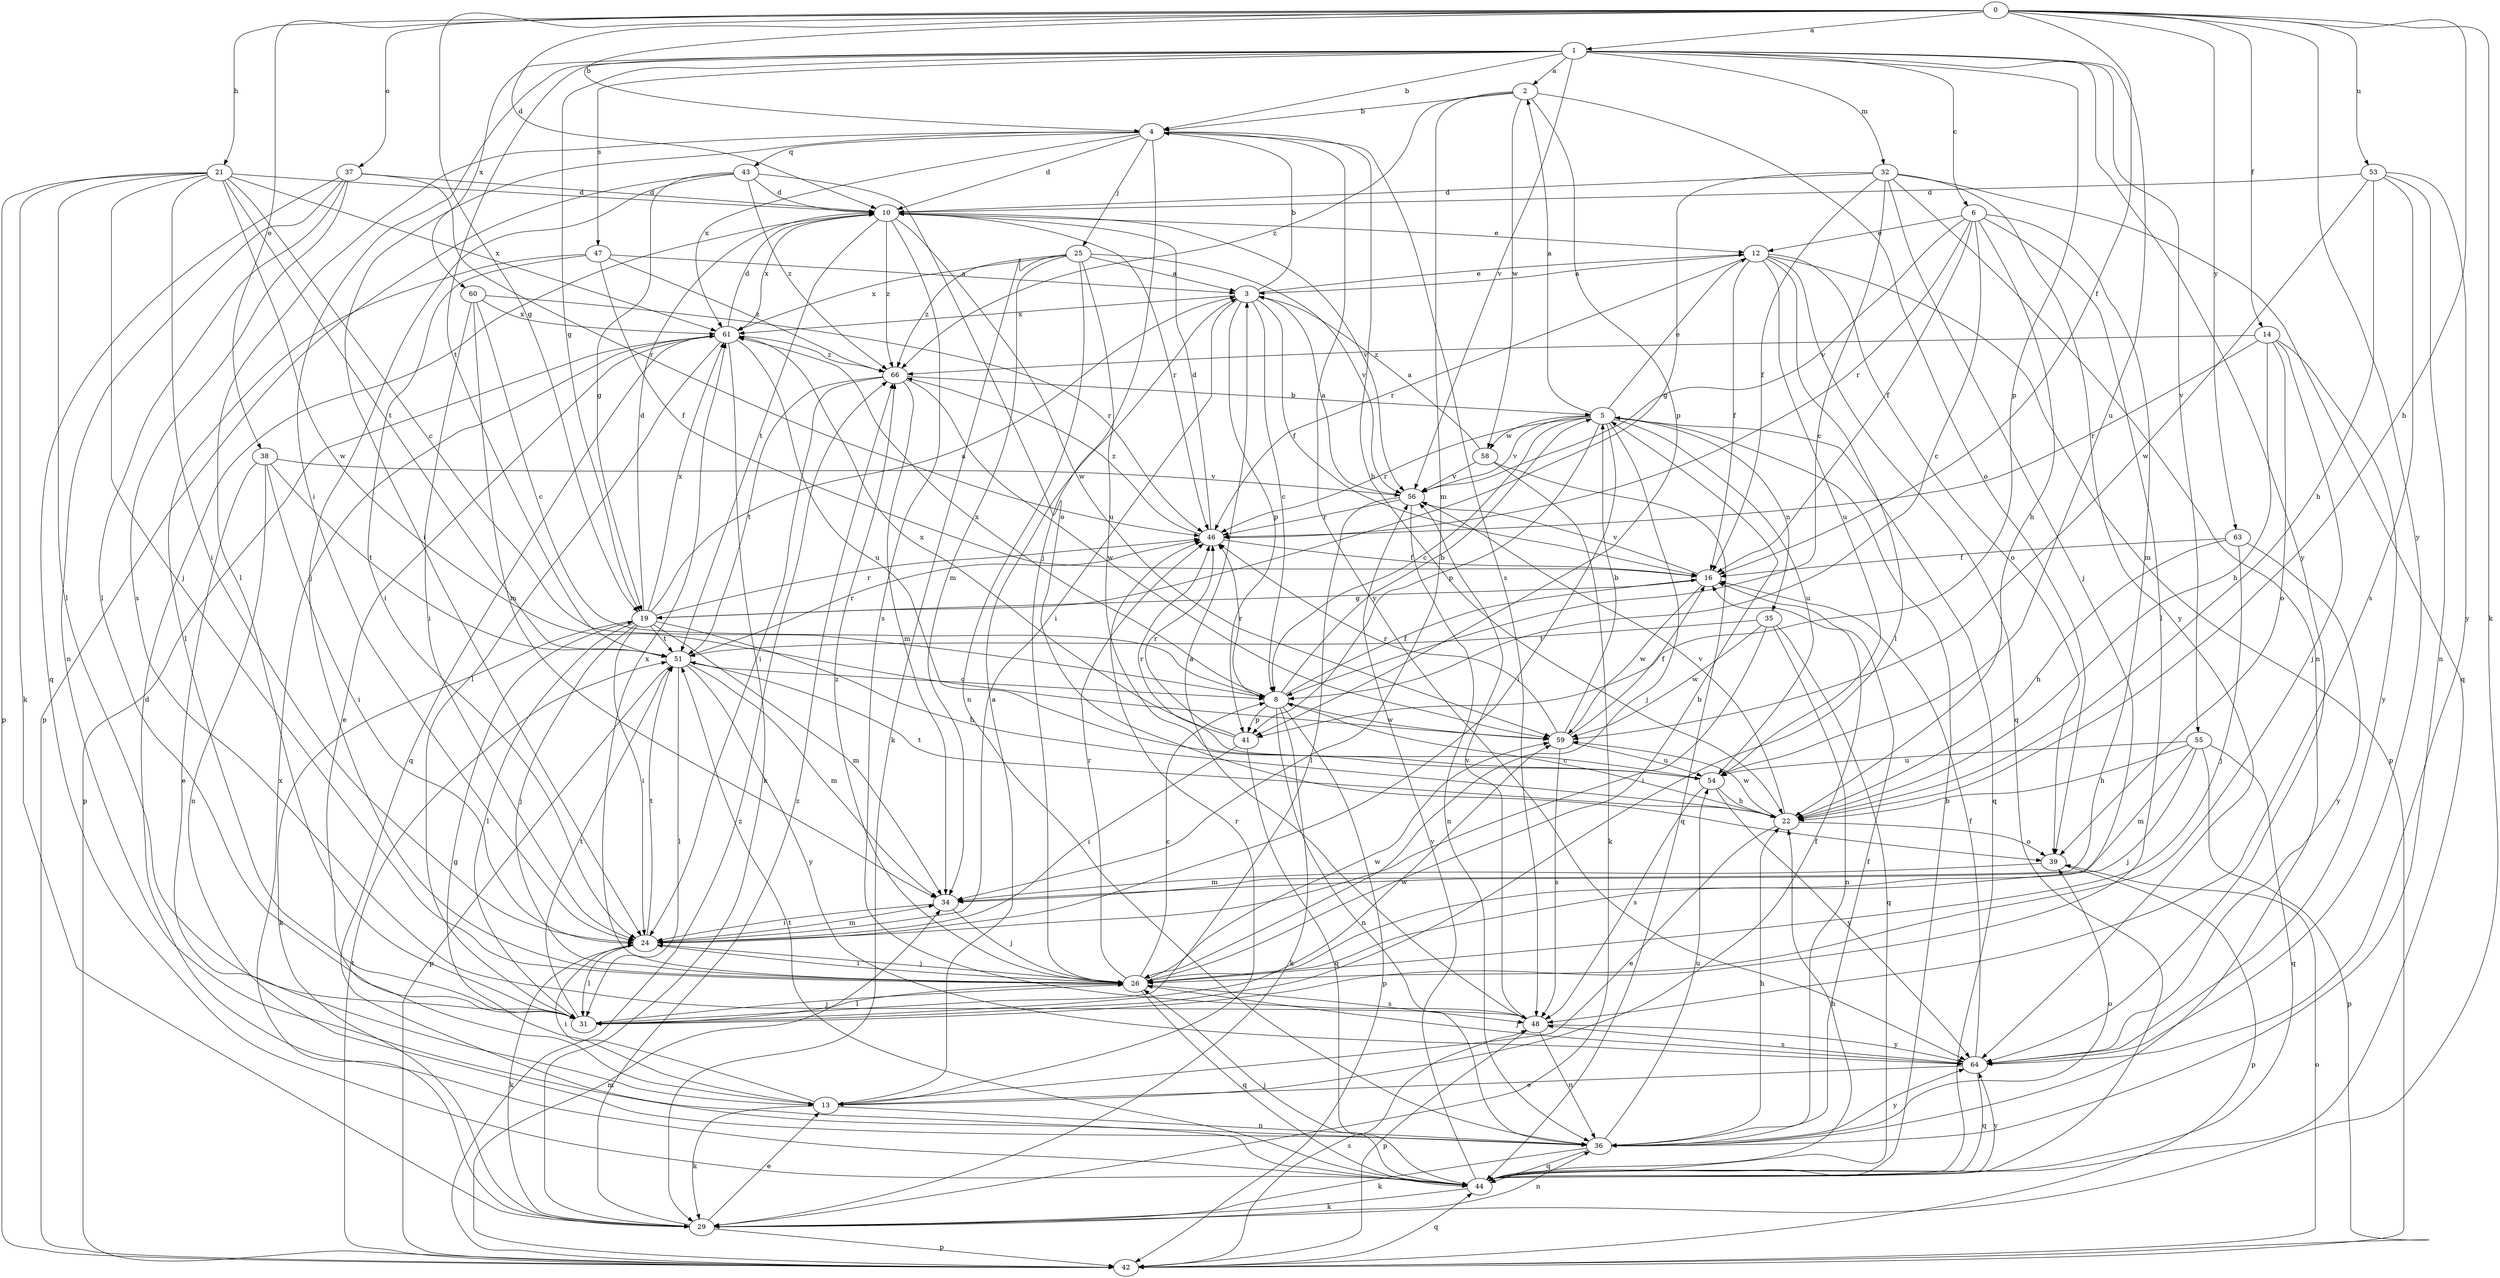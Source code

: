 strict digraph  {
0;
1;
2;
3;
4;
5;
6;
8;
10;
12;
13;
14;
16;
19;
21;
22;
24;
25;
26;
29;
31;
32;
34;
35;
36;
37;
38;
39;
41;
42;
43;
44;
46;
47;
48;
51;
53;
54;
55;
56;
58;
59;
60;
61;
63;
64;
66;
0 -> 1  [label=a];
0 -> 4  [label=b];
0 -> 10  [label=d];
0 -> 14  [label=f];
0 -> 16  [label=f];
0 -> 19  [label=g];
0 -> 21  [label=h];
0 -> 22  [label=h];
0 -> 29  [label=k];
0 -> 37  [label=o];
0 -> 38  [label=o];
0 -> 53  [label=u];
0 -> 63  [label=y];
0 -> 64  [label=y];
1 -> 2  [label=a];
1 -> 4  [label=b];
1 -> 6  [label=c];
1 -> 19  [label=g];
1 -> 24  [label=i];
1 -> 32  [label=m];
1 -> 41  [label=p];
1 -> 47  [label=s];
1 -> 51  [label=t];
1 -> 54  [label=u];
1 -> 55  [label=v];
1 -> 56  [label=v];
1 -> 60  [label=x];
1 -> 64  [label=y];
2 -> 4  [label=b];
2 -> 34  [label=m];
2 -> 39  [label=o];
2 -> 41  [label=p];
2 -> 58  [label=w];
2 -> 66  [label=z];
3 -> 4  [label=b];
3 -> 8  [label=c];
3 -> 12  [label=e];
3 -> 16  [label=f];
3 -> 24  [label=i];
3 -> 41  [label=p];
3 -> 61  [label=x];
4 -> 10  [label=d];
4 -> 22  [label=h];
4 -> 24  [label=i];
4 -> 25  [label=j];
4 -> 26  [label=j];
4 -> 31  [label=l];
4 -> 43  [label=q];
4 -> 48  [label=s];
4 -> 61  [label=x];
4 -> 64  [label=y];
5 -> 2  [label=a];
5 -> 8  [label=c];
5 -> 12  [label=e];
5 -> 24  [label=i];
5 -> 26  [label=j];
5 -> 35  [label=n];
5 -> 41  [label=p];
5 -> 44  [label=q];
5 -> 46  [label=r];
5 -> 54  [label=u];
5 -> 56  [label=v];
5 -> 58  [label=w];
6 -> 8  [label=c];
6 -> 12  [label=e];
6 -> 16  [label=f];
6 -> 22  [label=h];
6 -> 31  [label=l];
6 -> 34  [label=m];
6 -> 46  [label=r];
6 -> 56  [label=v];
8 -> 5  [label=b];
8 -> 16  [label=f];
8 -> 29  [label=k];
8 -> 36  [label=n];
8 -> 41  [label=p];
8 -> 42  [label=p];
8 -> 46  [label=r];
8 -> 59  [label=w];
8 -> 61  [label=x];
10 -> 12  [label=e];
10 -> 46  [label=r];
10 -> 48  [label=s];
10 -> 51  [label=t];
10 -> 56  [label=v];
10 -> 59  [label=w];
10 -> 61  [label=x];
10 -> 66  [label=z];
12 -> 3  [label=a];
12 -> 16  [label=f];
12 -> 31  [label=l];
12 -> 39  [label=o];
12 -> 42  [label=p];
12 -> 44  [label=q];
12 -> 46  [label=r];
12 -> 54  [label=u];
13 -> 3  [label=a];
13 -> 16  [label=f];
13 -> 19  [label=g];
13 -> 24  [label=i];
13 -> 29  [label=k];
13 -> 36  [label=n];
13 -> 46  [label=r];
14 -> 22  [label=h];
14 -> 26  [label=j];
14 -> 39  [label=o];
14 -> 46  [label=r];
14 -> 64  [label=y];
14 -> 66  [label=z];
16 -> 19  [label=g];
16 -> 56  [label=v];
16 -> 59  [label=w];
19 -> 3  [label=a];
19 -> 10  [label=d];
19 -> 22  [label=h];
19 -> 24  [label=i];
19 -> 26  [label=j];
19 -> 29  [label=k];
19 -> 31  [label=l];
19 -> 34  [label=m];
19 -> 46  [label=r];
19 -> 51  [label=t];
19 -> 61  [label=x];
21 -> 8  [label=c];
21 -> 10  [label=d];
21 -> 24  [label=i];
21 -> 26  [label=j];
21 -> 29  [label=k];
21 -> 31  [label=l];
21 -> 42  [label=p];
21 -> 51  [label=t];
21 -> 59  [label=w];
21 -> 61  [label=x];
22 -> 8  [label=c];
22 -> 13  [label=e];
22 -> 39  [label=o];
22 -> 51  [label=t];
22 -> 56  [label=v];
22 -> 59  [label=w];
24 -> 26  [label=j];
24 -> 29  [label=k];
24 -> 31  [label=l];
24 -> 34  [label=m];
24 -> 51  [label=t];
25 -> 3  [label=a];
25 -> 29  [label=k];
25 -> 34  [label=m];
25 -> 36  [label=n];
25 -> 54  [label=u];
25 -> 56  [label=v];
25 -> 61  [label=x];
25 -> 66  [label=z];
26 -> 5  [label=b];
26 -> 8  [label=c];
26 -> 24  [label=i];
26 -> 31  [label=l];
26 -> 44  [label=q];
26 -> 46  [label=r];
26 -> 48  [label=s];
26 -> 59  [label=w];
26 -> 61  [label=x];
26 -> 66  [label=z];
29 -> 13  [label=e];
29 -> 36  [label=n];
29 -> 42  [label=p];
29 -> 61  [label=x];
29 -> 66  [label=z];
31 -> 26  [label=j];
31 -> 51  [label=t];
31 -> 59  [label=w];
32 -> 8  [label=c];
32 -> 10  [label=d];
32 -> 16  [label=f];
32 -> 19  [label=g];
32 -> 26  [label=j];
32 -> 36  [label=n];
32 -> 44  [label=q];
32 -> 64  [label=y];
34 -> 24  [label=i];
34 -> 26  [label=j];
35 -> 24  [label=i];
35 -> 36  [label=n];
35 -> 44  [label=q];
35 -> 51  [label=t];
35 -> 59  [label=w];
36 -> 16  [label=f];
36 -> 22  [label=h];
36 -> 29  [label=k];
36 -> 39  [label=o];
36 -> 44  [label=q];
36 -> 54  [label=u];
36 -> 64  [label=y];
37 -> 10  [label=d];
37 -> 31  [label=l];
37 -> 36  [label=n];
37 -> 44  [label=q];
37 -> 46  [label=r];
37 -> 48  [label=s];
38 -> 13  [label=e];
38 -> 24  [label=i];
38 -> 36  [label=n];
38 -> 51  [label=t];
38 -> 56  [label=v];
39 -> 34  [label=m];
39 -> 42  [label=p];
41 -> 24  [label=i];
41 -> 44  [label=q];
41 -> 46  [label=r];
41 -> 61  [label=x];
42 -> 34  [label=m];
42 -> 39  [label=o];
42 -> 44  [label=q];
42 -> 48  [label=s];
42 -> 51  [label=t];
42 -> 66  [label=z];
43 -> 10  [label=d];
43 -> 19  [label=g];
43 -> 26  [label=j];
43 -> 39  [label=o];
43 -> 42  [label=p];
43 -> 66  [label=z];
44 -> 5  [label=b];
44 -> 10  [label=d];
44 -> 22  [label=h];
44 -> 26  [label=j];
44 -> 29  [label=k];
44 -> 51  [label=t];
44 -> 56  [label=v];
44 -> 64  [label=y];
46 -> 10  [label=d];
46 -> 16  [label=f];
46 -> 66  [label=z];
47 -> 3  [label=a];
47 -> 16  [label=f];
47 -> 24  [label=i];
47 -> 31  [label=l];
47 -> 66  [label=z];
48 -> 3  [label=a];
48 -> 36  [label=n];
48 -> 42  [label=p];
48 -> 56  [label=v];
48 -> 64  [label=y];
51 -> 8  [label=c];
51 -> 31  [label=l];
51 -> 34  [label=m];
51 -> 42  [label=p];
51 -> 46  [label=r];
51 -> 64  [label=y];
53 -> 10  [label=d];
53 -> 22  [label=h];
53 -> 36  [label=n];
53 -> 48  [label=s];
53 -> 59  [label=w];
53 -> 64  [label=y];
54 -> 22  [label=h];
54 -> 46  [label=r];
54 -> 48  [label=s];
54 -> 64  [label=y];
55 -> 22  [label=h];
55 -> 26  [label=j];
55 -> 34  [label=m];
55 -> 42  [label=p];
55 -> 44  [label=q];
55 -> 54  [label=u];
56 -> 3  [label=a];
56 -> 31  [label=l];
56 -> 36  [label=n];
56 -> 46  [label=r];
58 -> 3  [label=a];
58 -> 29  [label=k];
58 -> 44  [label=q];
58 -> 56  [label=v];
59 -> 5  [label=b];
59 -> 16  [label=f];
59 -> 46  [label=r];
59 -> 48  [label=s];
59 -> 54  [label=u];
60 -> 8  [label=c];
60 -> 24  [label=i];
60 -> 34  [label=m];
60 -> 46  [label=r];
60 -> 61  [label=x];
61 -> 10  [label=d];
61 -> 13  [label=e];
61 -> 29  [label=k];
61 -> 31  [label=l];
61 -> 42  [label=p];
61 -> 44  [label=q];
61 -> 54  [label=u];
61 -> 66  [label=z];
63 -> 16  [label=f];
63 -> 22  [label=h];
63 -> 26  [label=j];
63 -> 64  [label=y];
64 -> 13  [label=e];
64 -> 16  [label=f];
64 -> 26  [label=j];
64 -> 44  [label=q];
64 -> 48  [label=s];
66 -> 5  [label=b];
66 -> 24  [label=i];
66 -> 34  [label=m];
66 -> 51  [label=t];
66 -> 59  [label=w];
}
